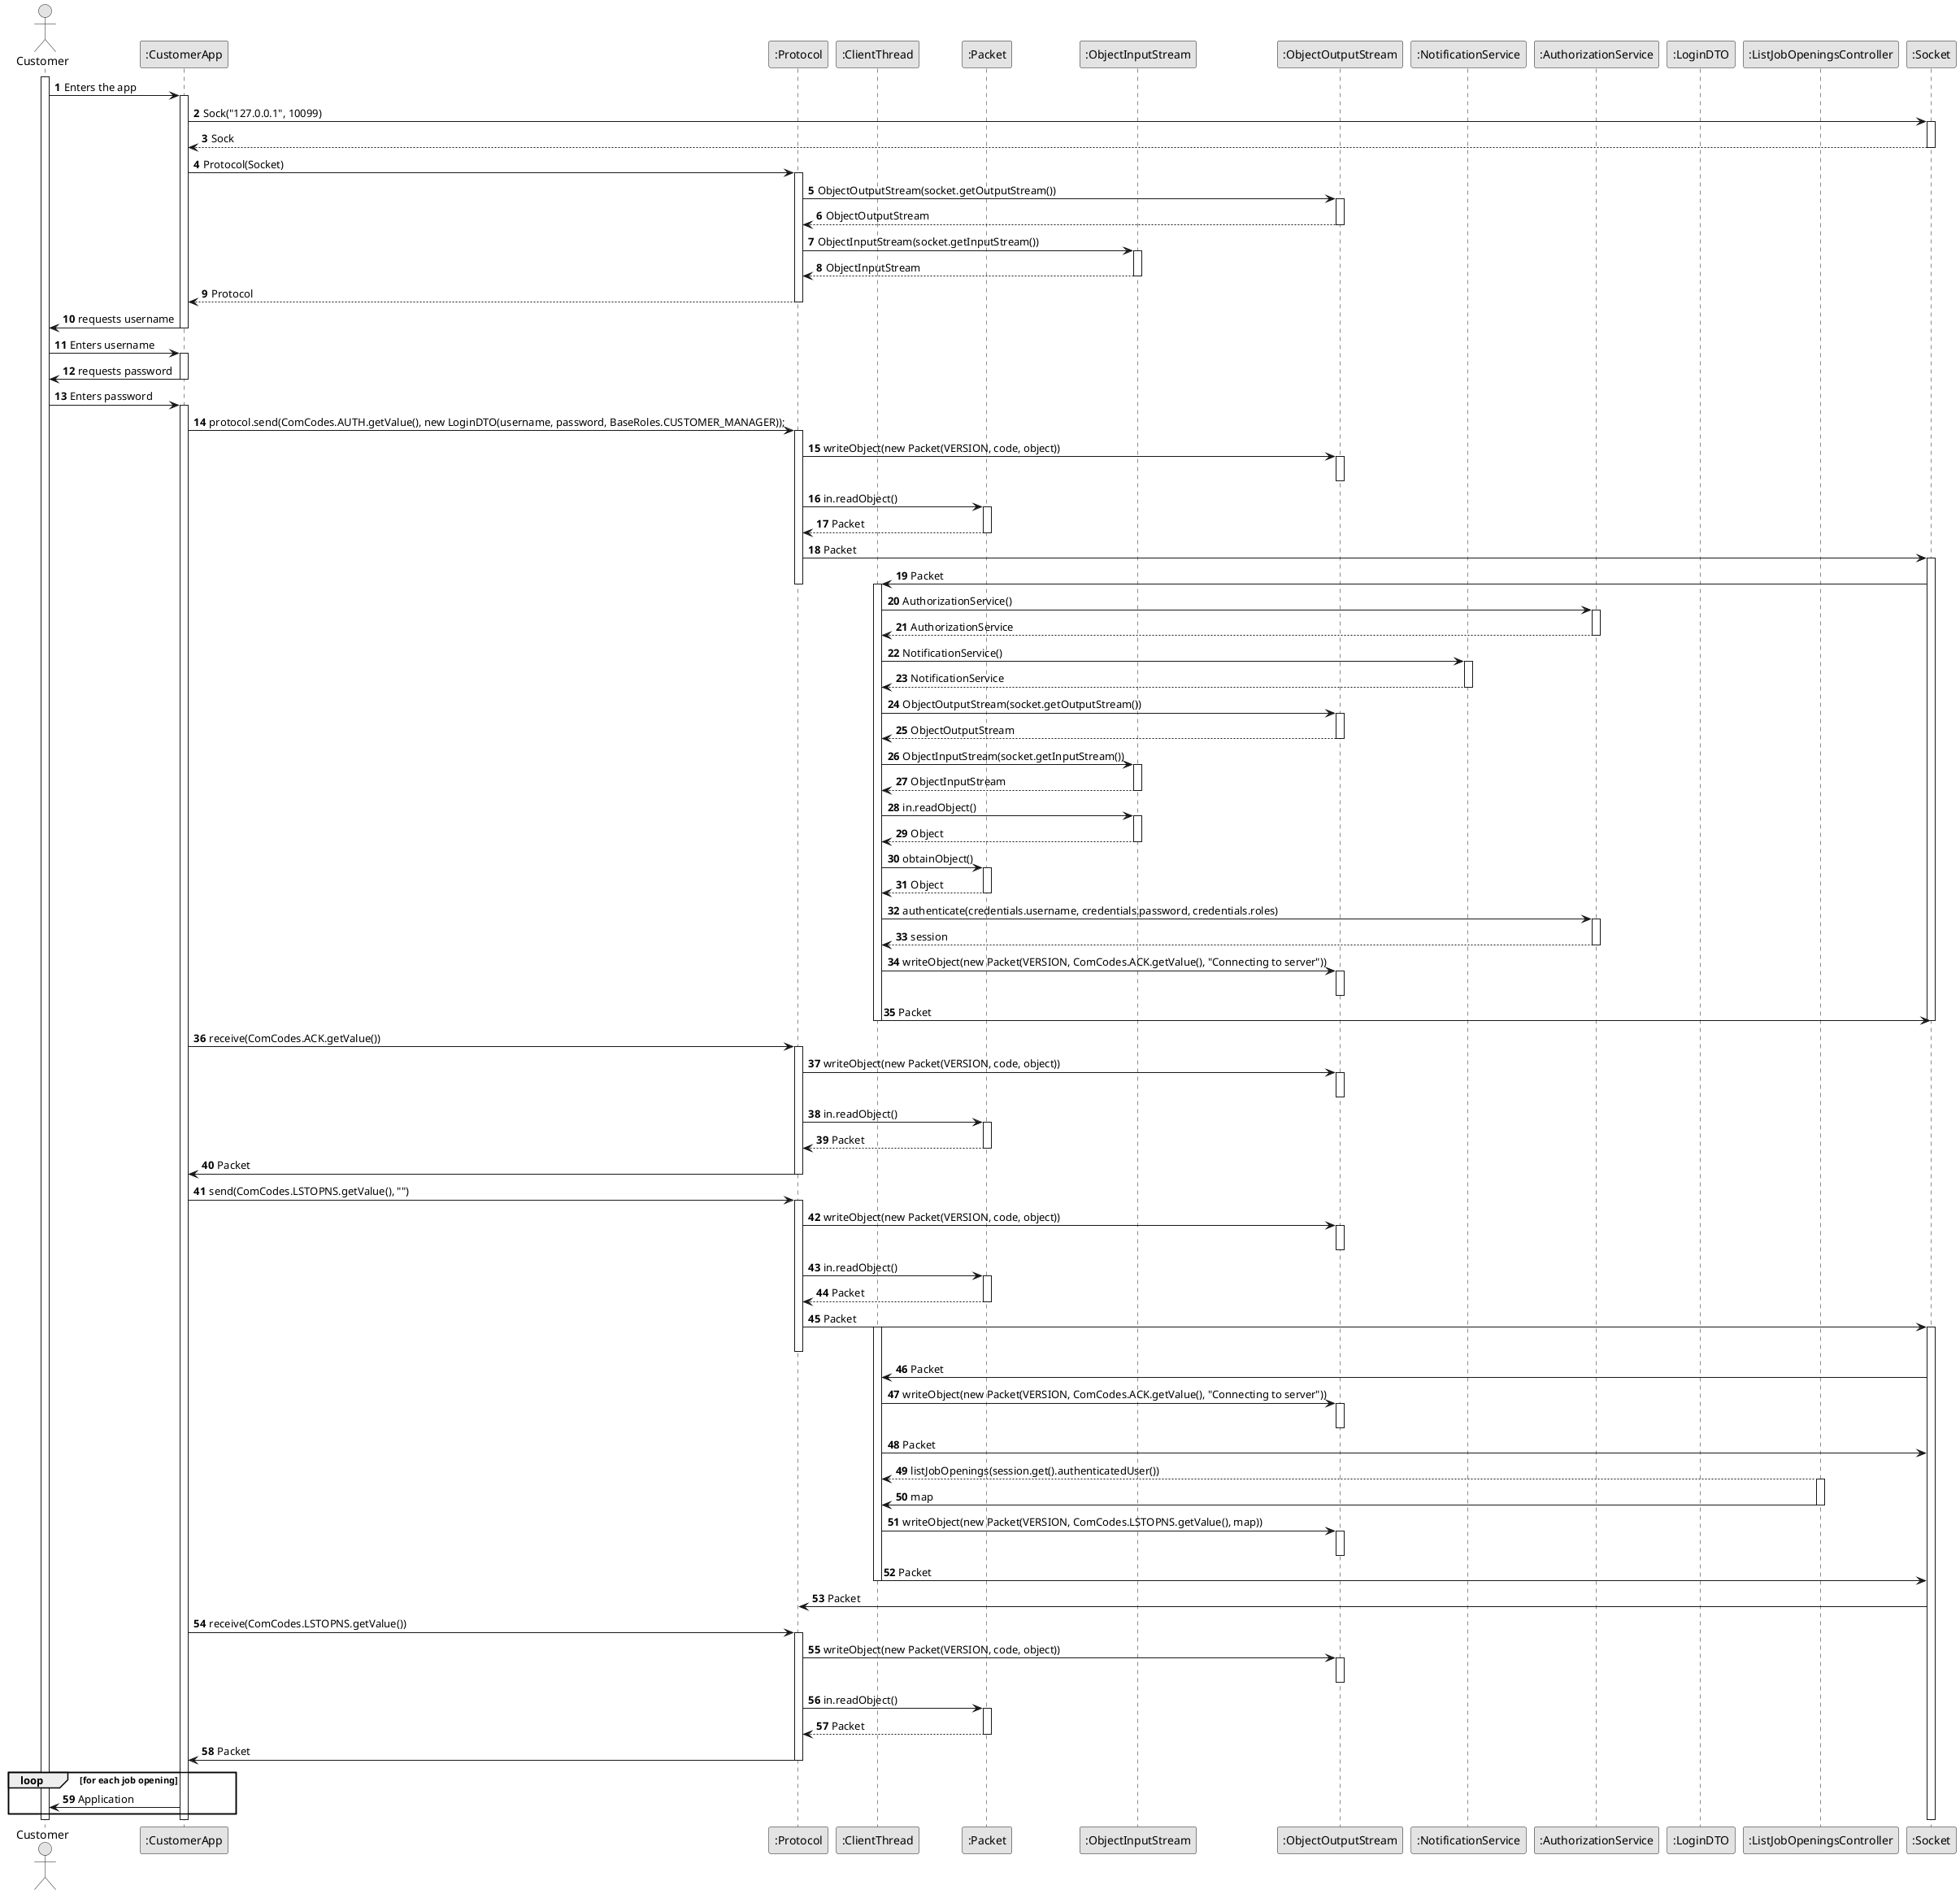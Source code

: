 @startuml
'https://plantuml.com/use-case-diagram
skinparam monochrome true
skinparam packageStyle rectangle
skinparam shadowing false
autonumber

actor "Customer" as Can
participant ":CustomerApp" as CA
participant ":Protocol" as Pro
participant ":ClientThread" as CT
participant ":Packet" as Pkt
participant ":ObjectInputStream" as OIS
participant ":ObjectOutputStream" as OOS
participant ":NotificationService" as nSvc
participant ":AuthorizationService" as Auth
participant ":LoginDTO" as LDTO
participant ":ListJobOpeningsController" as LAC
participant ":Socket" as Sock

activate Can
Can -> CA: Enters the app
activate CA
CA -> Sock: Sock("127.0.0.1", 10099)
activate Sock
Sock --> CA: Sock
deactivate Sock
CA -> Pro: Protocol(Socket)
activate Pro
Pro -> OOS: ObjectOutputStream(socket.getOutputStream())
activate OOS
OOS --> Pro: ObjectOutputStream
deactivate OOS
Pro -> OIS: ObjectInputStream(socket.getInputStream())
activate OIS
OIS --> Pro: ObjectInputStream
deactivate OIS
Pro --> CA: Protocol
deactivate Pro
CA -> Can: requests username
deactivate CA
Can -> CA: Enters username
activate CA
CA -> Can: requests password
deactivate CA
Can -> CA: Enters password
activate CA
CA -> Pro:protocol.send(ComCodes.AUTH.getValue(), new LoginDTO(username, password, BaseRoles.CUSTOMER_MANAGER));

activate Pro
Pro -> OOS: writeObject(new Packet(VERSION, code, object))
activate OOS
deactivate OOS
Pro -> Pkt: in.readObject()
activate Pkt
Pkt --> Pro: Packet
deactivate Pkt
Pro -> Sock: Packet
activate Sock
Sock -> CT: Packet
deactivate Pro
activate CT
CT -> Auth: AuthorizationService()
activate Auth
Auth --> CT: AuthorizationService
deactivate Auth
CT -> nSvc: NotificationService()
activate nSvc
nSvc --> CT: NotificationService
deactivate nSvc
CT -> OOS: ObjectOutputStream(socket.getOutputStream())
activate OOS
OOS --> CT: ObjectOutputStream
deactivate OOS
CT -> OIS: ObjectInputStream(socket.getInputStream())
activate OIS
OIS --> CT: ObjectInputStream
deactivate OIS
CT -> OIS: in.readObject()
activate OIS
OIS --> CT: Object
deactivate OIS
CT -> Pkt: obtainObject()
activate Pkt
Pkt --> CT: Object
deactivate Pkt
CT -> Auth: authenticate(credentials.username, credentials.password, credentials.roles)
activate Auth
Auth --> CT: session
deactivate Auth
CT -> OOS: writeObject(new Packet(VERSION, ComCodes.ACK.getValue(), "Connecting to server"))
activate OOS
deactivate OOS
CT -> Sock: Packet
deactivate CT
deactivate Sock
CA -> Pro: receive(ComCodes.ACK.getValue())
activate Pro
Pro -> OOS: writeObject(new Packet(VERSION, code, object))
activate OOS
deactivate OOS
Pro -> Pkt: in.readObject()
activate Pkt
Pkt --> Pro: Packet
deactivate Pkt
Pro -> CA: Packet
deactivate Pro
CA -> Pro: send(ComCodes.LSTOPNS.getValue(), "")
activate Pro
Pro -> OOS: writeObject(new Packet(VERSION, code, object))
activate OOS
deactivate OOS
Pro -> Pkt: in.readObject()
activate Pkt
Pkt --> Pro: Packet
deactivate Pkt
Pro -> Sock: Packet
activate Sock
deactivate Pro
activate CT
Sock -> CT: Packet
CT -> OOS: writeObject(new Packet(VERSION, ComCodes.ACK.getValue(), "Connecting to server"))
activate OOS
deactivate OOS
CT -> Sock: Packet
LAC --> CT: listJobOpenings(session.get().authenticatedUser())
activate LAC
LAC -> CT: map
deactivate LAC
CT -> OOS: writeObject(new Packet(VERSION, ComCodes.LSTOPNS.getValue(), map))
activate OOS
deactivate OOS
CT -> Sock: Packet
deactivate CT
Sock -> Pro: Packet
CA -> Pro: receive(ComCodes.LSTOPNS.getValue())
activate Pro
Pro -> OOS: writeObject(new Packet(VERSION, code, object))
activate OOS
deactivate OOS
Pro -> Pkt: in.readObject()
activate Pkt
Pkt --> Pro: Packet
deactivate Pkt
Pro -> CA: Packet
deactivate Pro
loop for each job opening
CA -> Can: Application
end
deactivate CA
deactivate Sock
deactivate Can


@enduml